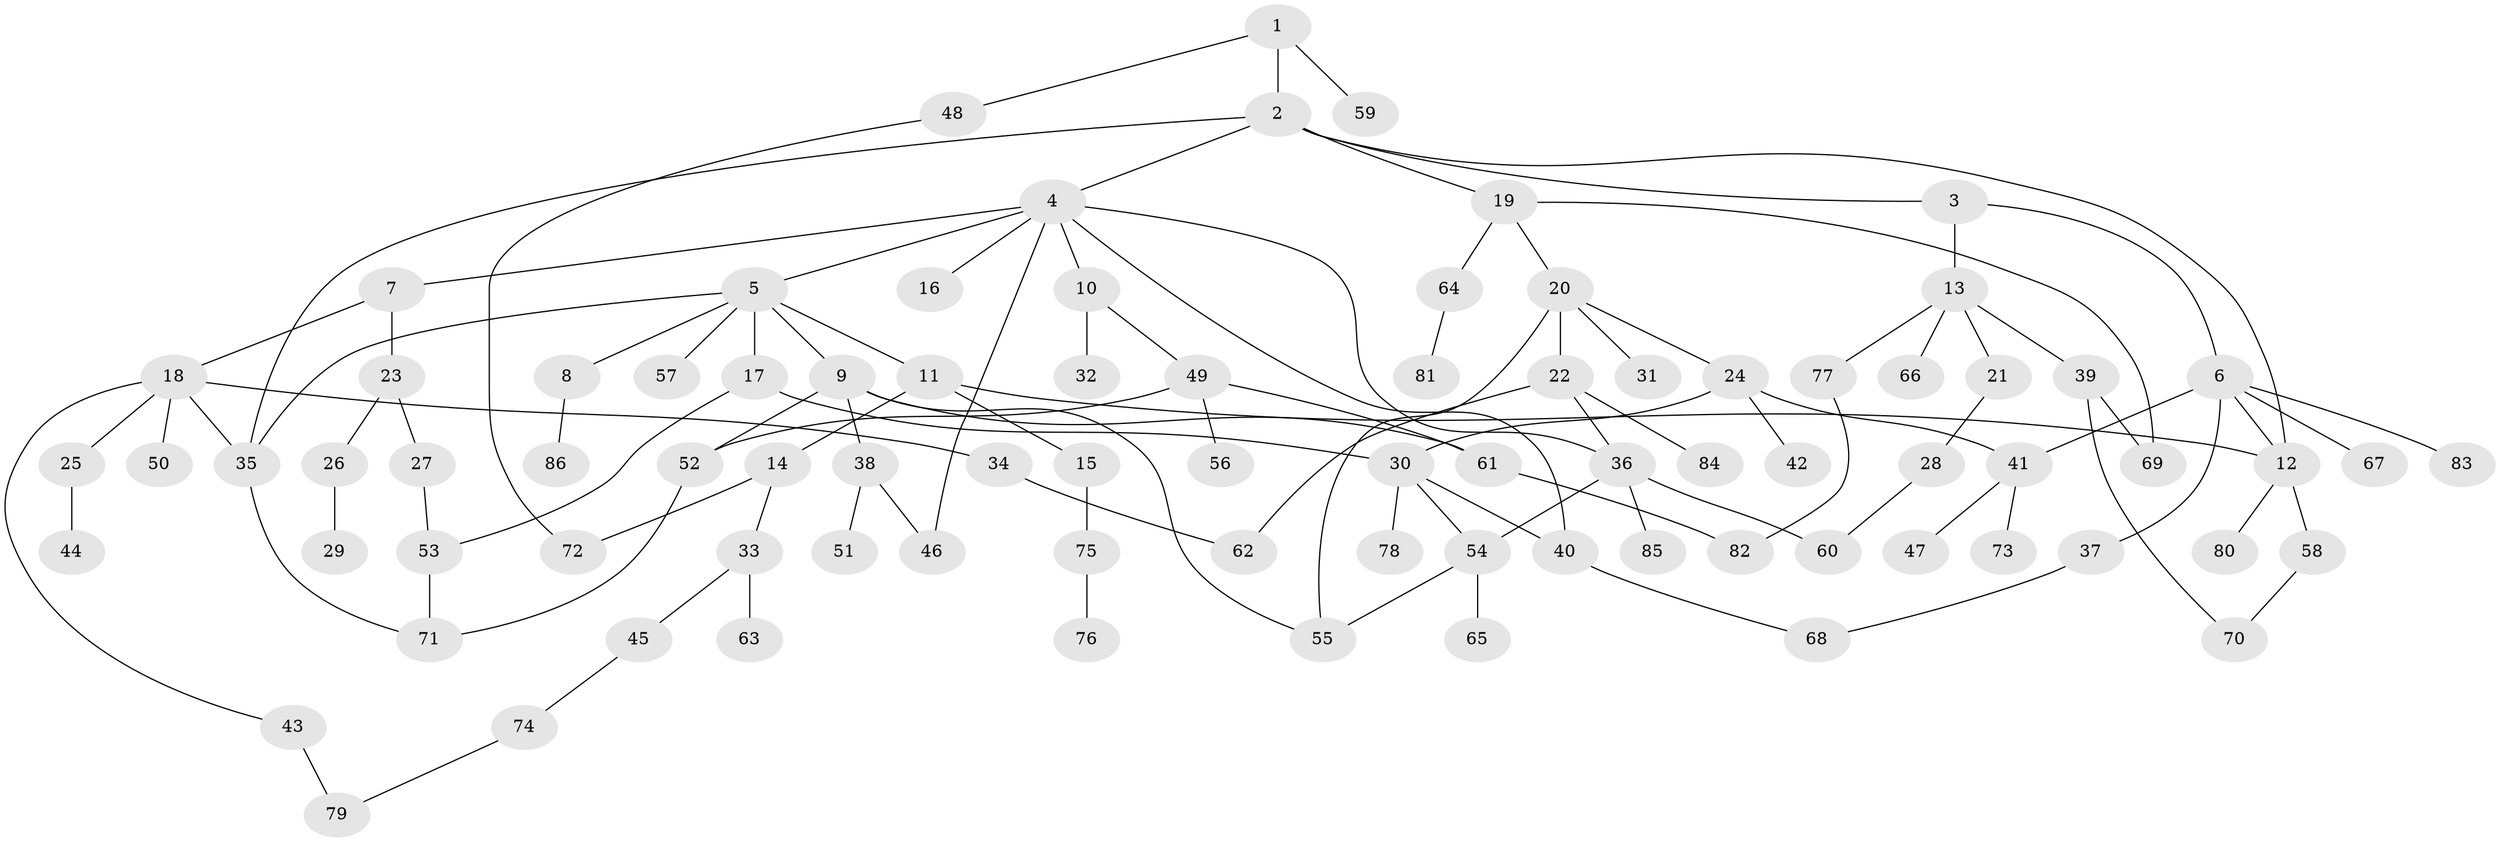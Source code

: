 // Generated by graph-tools (version 1.1) at 2025/10/02/27/25 16:10:52]
// undirected, 86 vertices, 110 edges
graph export_dot {
graph [start="1"]
  node [color=gray90,style=filled];
  1;
  2;
  3;
  4;
  5;
  6;
  7;
  8;
  9;
  10;
  11;
  12;
  13;
  14;
  15;
  16;
  17;
  18;
  19;
  20;
  21;
  22;
  23;
  24;
  25;
  26;
  27;
  28;
  29;
  30;
  31;
  32;
  33;
  34;
  35;
  36;
  37;
  38;
  39;
  40;
  41;
  42;
  43;
  44;
  45;
  46;
  47;
  48;
  49;
  50;
  51;
  52;
  53;
  54;
  55;
  56;
  57;
  58;
  59;
  60;
  61;
  62;
  63;
  64;
  65;
  66;
  67;
  68;
  69;
  70;
  71;
  72;
  73;
  74;
  75;
  76;
  77;
  78;
  79;
  80;
  81;
  82;
  83;
  84;
  85;
  86;
  1 -- 2;
  1 -- 48;
  1 -- 59;
  2 -- 3;
  2 -- 4;
  2 -- 19;
  2 -- 35;
  2 -- 12;
  3 -- 6;
  3 -- 13;
  4 -- 5;
  4 -- 7;
  4 -- 10;
  4 -- 16;
  4 -- 40;
  4 -- 46;
  4 -- 36;
  5 -- 8;
  5 -- 9;
  5 -- 11;
  5 -- 17;
  5 -- 57;
  5 -- 35;
  6 -- 37;
  6 -- 67;
  6 -- 83;
  6 -- 41;
  6 -- 12;
  7 -- 18;
  7 -- 23;
  8 -- 86;
  9 -- 38;
  9 -- 52;
  9 -- 61;
  9 -- 55;
  10 -- 32;
  10 -- 49;
  11 -- 12;
  11 -- 14;
  11 -- 15;
  12 -- 58;
  12 -- 80;
  13 -- 21;
  13 -- 39;
  13 -- 66;
  13 -- 77;
  14 -- 33;
  14 -- 72;
  15 -- 75;
  17 -- 30;
  17 -- 53;
  18 -- 25;
  18 -- 34;
  18 -- 35;
  18 -- 43;
  18 -- 50;
  19 -- 20;
  19 -- 64;
  19 -- 69;
  20 -- 22;
  20 -- 24;
  20 -- 31;
  20 -- 55;
  21 -- 28;
  22 -- 36;
  22 -- 84;
  22 -- 62;
  23 -- 26;
  23 -- 27;
  24 -- 41;
  24 -- 42;
  24 -- 30;
  25 -- 44;
  26 -- 29;
  27 -- 53;
  28 -- 60;
  30 -- 78;
  30 -- 54;
  30 -- 40;
  33 -- 45;
  33 -- 63;
  34 -- 62;
  35 -- 71;
  36 -- 54;
  36 -- 85;
  36 -- 60;
  37 -- 68;
  38 -- 46;
  38 -- 51;
  39 -- 69;
  39 -- 70;
  40 -- 68;
  41 -- 47;
  41 -- 73;
  43 -- 79;
  45 -- 74;
  48 -- 72;
  49 -- 52;
  49 -- 56;
  49 -- 61;
  52 -- 71;
  53 -- 71;
  54 -- 55;
  54 -- 65;
  58 -- 70;
  61 -- 82;
  64 -- 81;
  74 -- 79;
  75 -- 76;
  77 -- 82;
}
